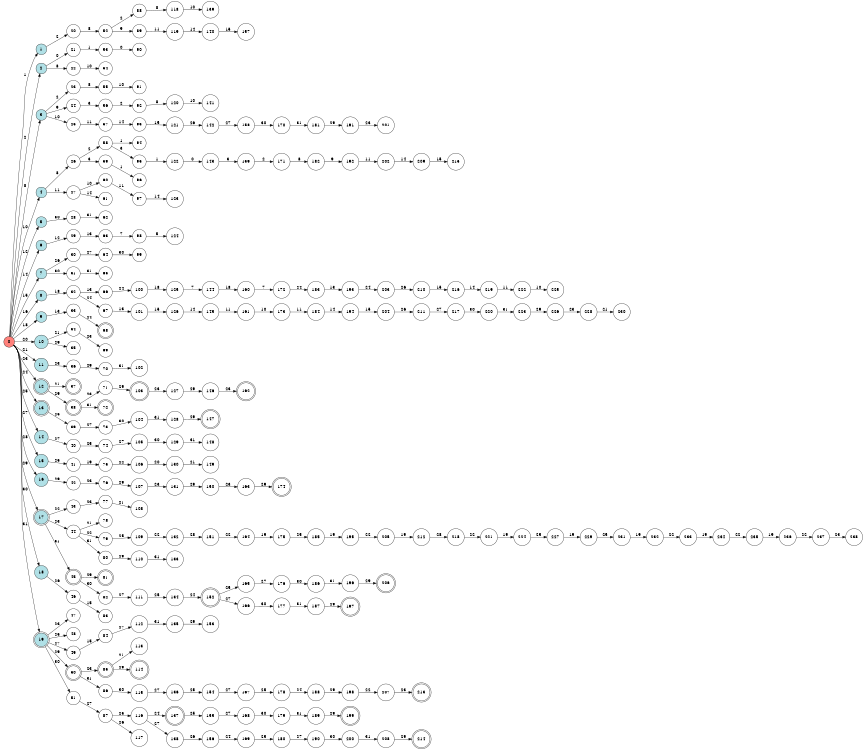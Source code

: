 digraph APTA {
__start0 [label="" shape="none"];

rankdir=LR;
size="8,5";

s0 [style="filled", color="black", fillcolor="#ff817b" shape="circle", label="0"];
s1 [style="filled", color="black", fillcolor="powderblue" shape="circle", label="1"];
s2 [style="filled", color="black", fillcolor="powderblue" shape="circle", label="2"];
s3 [style="filled", color="black", fillcolor="powderblue" shape="circle", label="3"];
s4 [style="filled", color="black", fillcolor="powderblue" shape="circle", label="4"];
s5 [style="filled", color="black", fillcolor="powderblue" shape="circle", label="5"];
s6 [style="filled", color="black", fillcolor="powderblue" shape="circle", label="6"];
s7 [style="filled", color="black", fillcolor="powderblue" shape="circle", label="7"];
s8 [style="filled", color="black", fillcolor="powderblue" shape="circle", label="8"];
s9 [style="filled", color="black", fillcolor="powderblue" shape="circle", label="9"];
s10 [style="filled", color="black", fillcolor="powderblue" shape="circle", label="10"];
s11 [style="filled", color="black", fillcolor="powderblue" shape="circle", label="11"];
s12 [style="rounded,filled", color="black", fillcolor="powderblue" shape="doublecircle", label="12"];
s13 [style="rounded,filled", color="black", fillcolor="powderblue" shape="doublecircle", label="13"];
s14 [style="filled", color="black", fillcolor="powderblue" shape="circle", label="14"];
s15 [style="filled", color="black", fillcolor="powderblue" shape="circle", label="15"];
s16 [style="filled", color="black", fillcolor="powderblue" shape="circle", label="16"];
s17 [style="rounded,filled", color="black", fillcolor="powderblue" shape="doublecircle", label="17"];
s18 [style="filled", color="black", fillcolor="powderblue" shape="circle", label="18"];
s19 [style="rounded,filled", color="black", fillcolor="powderblue" shape="doublecircle", label="19"];
s20 [style="filled", color="black", fillcolor="white" shape="circle", label="20"];
s21 [style="filled", color="black", fillcolor="white" shape="circle", label="21"];
s22 [style="filled", color="black", fillcolor="white" shape="circle", label="22"];
s23 [style="filled", color="black", fillcolor="white" shape="circle", label="23"];
s24 [style="filled", color="black", fillcolor="white" shape="circle", label="24"];
s25 [style="filled", color="black", fillcolor="white" shape="circle", label="25"];
s26 [style="filled", color="black", fillcolor="white" shape="circle", label="26"];
s27 [style="filled", color="black", fillcolor="white" shape="circle", label="27"];
s28 [style="filled", color="black", fillcolor="white" shape="circle", label="28"];
s29 [style="filled", color="black", fillcolor="white" shape="circle", label="29"];
s30 [style="filled", color="black", fillcolor="white" shape="circle", label="30"];
s31 [style="filled", color="black", fillcolor="white" shape="circle", label="31"];
s32 [style="filled", color="black", fillcolor="white" shape="circle", label="32"];
s33 [style="filled", color="black", fillcolor="white" shape="circle", label="33"];
s34 [style="filled", color="black", fillcolor="white" shape="circle", label="34"];
s35 [style="filled", color="black", fillcolor="white" shape="circle", label="35"];
s36 [style="filled", color="black", fillcolor="white" shape="circle", label="36"];
s37 [style="rounded,filled", color="black", fillcolor="white" shape="doublecircle", label="37"];
s38 [style="rounded,filled", color="black", fillcolor="white" shape="doublecircle", label="38"];
s39 [style="filled", color="black", fillcolor="white" shape="circle", label="39"];
s40 [style="filled", color="black", fillcolor="white" shape="circle", label="40"];
s41 [style="filled", color="black", fillcolor="white" shape="circle", label="41"];
s42 [style="filled", color="black", fillcolor="white" shape="circle", label="42"];
s43 [style="filled", color="black", fillcolor="white" shape="circle", label="43"];
s44 [style="filled", color="black", fillcolor="white" shape="circle", label="44"];
s45 [style="rounded,filled", color="black", fillcolor="white" shape="doublecircle", label="45"];
s46 [style="filled", color="black", fillcolor="white" shape="circle", label="46"];
s47 [style="filled", color="black", fillcolor="white" shape="circle", label="47"];
s48 [style="filled", color="black", fillcolor="white" shape="circle", label="48"];
s49 [style="filled", color="black", fillcolor="white" shape="circle", label="49"];
s50 [style="rounded,filled", color="black", fillcolor="white" shape="doublecircle", label="50"];
s51 [style="filled", color="black", fillcolor="white" shape="circle", label="51"];
s52 [style="filled", color="black", fillcolor="white" shape="circle", label="52"];
s53 [style="filled", color="black", fillcolor="white" shape="circle", label="53"];
s54 [style="filled", color="black", fillcolor="white" shape="circle", label="54"];
s55 [style="filled", color="black", fillcolor="white" shape="circle", label="55"];
s56 [style="filled", color="black", fillcolor="white" shape="circle", label="56"];
s57 [style="filled", color="black", fillcolor="white" shape="circle", label="57"];
s58 [style="filled", color="black", fillcolor="white" shape="circle", label="58"];
s59 [style="filled", color="black", fillcolor="white" shape="circle", label="59"];
s60 [style="filled", color="black", fillcolor="white" shape="circle", label="60"];
s61 [style="filled", color="black", fillcolor="white" shape="circle", label="61"];
s62 [style="filled", color="black", fillcolor="white" shape="circle", label="62"];
s63 [style="filled", color="black", fillcolor="white" shape="circle", label="63"];
s64 [style="filled", color="black", fillcolor="white" shape="circle", label="64"];
s65 [style="filled", color="black", fillcolor="white" shape="circle", label="65"];
s66 [style="filled", color="black", fillcolor="white" shape="circle", label="66"];
s67 [style="filled", color="black", fillcolor="white" shape="circle", label="67"];
s68 [style="rounded,filled", color="black", fillcolor="white" shape="doublecircle", label="68"];
s69 [style="filled", color="black", fillcolor="white" shape="circle", label="69"];
s70 [style="filled", color="black", fillcolor="white" shape="circle", label="70"];
s71 [style="filled", color="black", fillcolor="white" shape="circle", label="71"];
s72 [style="rounded,filled", color="black", fillcolor="white" shape="doublecircle", label="72"];
s73 [style="filled", color="black", fillcolor="white" shape="circle", label="73"];
s74 [style="filled", color="black", fillcolor="white" shape="circle", label="74"];
s75 [style="filled", color="black", fillcolor="white" shape="circle", label="75"];
s76 [style="filled", color="black", fillcolor="white" shape="circle", label="76"];
s77 [style="filled", color="black", fillcolor="white" shape="circle", label="77"];
s78 [style="filled", color="black", fillcolor="white" shape="circle", label="78"];
s79 [style="filled", color="black", fillcolor="white" shape="circle", label="79"];
s80 [style="filled", color="black", fillcolor="white" shape="circle", label="80"];
s81 [style="rounded,filled", color="black", fillcolor="white" shape="doublecircle", label="81"];
s82 [style="filled", color="black", fillcolor="white" shape="circle", label="82"];
s83 [style="filled", color="black", fillcolor="white" shape="circle", label="83"];
s84 [style="filled", color="black", fillcolor="white" shape="circle", label="84"];
s85 [style="rounded,filled", color="black", fillcolor="white" shape="doublecircle", label="85"];
s86 [style="filled", color="black", fillcolor="white" shape="circle", label="86"];
s87 [style="filled", color="black", fillcolor="white" shape="circle", label="87"];
s88 [style="filled", color="black", fillcolor="white" shape="circle", label="88"];
s89 [style="filled", color="black", fillcolor="white" shape="circle", label="89"];
s90 [style="filled", color="black", fillcolor="white" shape="circle", label="90"];
s91 [style="filled", color="black", fillcolor="white" shape="circle", label="91"];
s92 [style="filled", color="black", fillcolor="white" shape="circle", label="92"];
s93 [style="filled", color="black", fillcolor="white" shape="circle", label="93"];
s94 [style="filled", color="black", fillcolor="white" shape="circle", label="94"];
s95 [style="filled", color="black", fillcolor="white" shape="circle", label="95"];
s96 [style="filled", color="black", fillcolor="white" shape="circle", label="96"];
s97 [style="filled", color="black", fillcolor="white" shape="circle", label="97"];
s98 [style="filled", color="black", fillcolor="white" shape="circle", label="98"];
s99 [style="filled", color="black", fillcolor="white" shape="circle", label="99"];
s100 [style="filled", color="black", fillcolor="white" shape="circle", label="100"];
s101 [style="filled", color="black", fillcolor="white" shape="circle", label="101"];
s102 [style="filled", color="black", fillcolor="white" shape="circle", label="102"];
s103 [style="rounded,filled", color="black", fillcolor="white" shape="doublecircle", label="103"];
s104 [style="filled", color="black", fillcolor="white" shape="circle", label="104"];
s105 [style="filled", color="black", fillcolor="white" shape="circle", label="105"];
s106 [style="filled", color="black", fillcolor="white" shape="circle", label="106"];
s107 [style="filled", color="black", fillcolor="white" shape="circle", label="107"];
s108 [style="filled", color="black", fillcolor="white" shape="circle", label="108"];
s109 [style="filled", color="black", fillcolor="white" shape="circle", label="109"];
s110 [style="filled", color="black", fillcolor="white" shape="circle", label="110"];
s111 [style="filled", color="black", fillcolor="white" shape="circle", label="111"];
s112 [style="filled", color="black", fillcolor="white" shape="circle", label="112"];
s113 [style="filled", color="black", fillcolor="white" shape="circle", label="113"];
s114 [style="rounded,filled", color="black", fillcolor="white" shape="doublecircle", label="114"];
s115 [style="filled", color="black", fillcolor="white" shape="circle", label="115"];
s116 [style="filled", color="black", fillcolor="white" shape="circle", label="116"];
s117 [style="filled", color="black", fillcolor="white" shape="circle", label="117"];
s118 [style="filled", color="black", fillcolor="white" shape="circle", label="118"];
s119 [style="filled", color="black", fillcolor="white" shape="circle", label="119"];
s120 [style="filled", color="black", fillcolor="white" shape="circle", label="120"];
s121 [style="filled", color="black", fillcolor="white" shape="circle", label="121"];
s122 [style="filled", color="black", fillcolor="white" shape="circle", label="122"];
s123 [style="filled", color="black", fillcolor="white" shape="circle", label="123"];
s124 [style="filled", color="black", fillcolor="white" shape="circle", label="124"];
s125 [style="filled", color="black", fillcolor="white" shape="circle", label="125"];
s126 [style="filled", color="black", fillcolor="white" shape="circle", label="126"];
s127 [style="filled", color="black", fillcolor="white" shape="circle", label="127"];
s128 [style="filled", color="black", fillcolor="white" shape="circle", label="128"];
s129 [style="filled", color="black", fillcolor="white" shape="circle", label="129"];
s130 [style="filled", color="black", fillcolor="white" shape="circle", label="130"];
s131 [style="filled", color="black", fillcolor="white" shape="circle", label="131"];
s132 [style="filled", color="black", fillcolor="white" shape="circle", label="132"];
s133 [style="filled", color="black", fillcolor="white" shape="circle", label="133"];
s134 [style="filled", color="black", fillcolor="white" shape="circle", label="134"];
s135 [style="filled", color="black", fillcolor="white" shape="circle", label="135"];
s136 [style="filled", color="black", fillcolor="white" shape="circle", label="136"];
s137 [style="rounded,filled", color="black", fillcolor="white" shape="doublecircle", label="137"];
s138 [style="filled", color="black", fillcolor="white" shape="circle", label="138"];
s139 [style="filled", color="black", fillcolor="white" shape="circle", label="139"];
s140 [style="filled", color="black", fillcolor="white" shape="circle", label="140"];
s141 [style="filled", color="black", fillcolor="white" shape="circle", label="141"];
s142 [style="filled", color="black", fillcolor="white" shape="circle", label="142"];
s143 [style="filled", color="black", fillcolor="white" shape="circle", label="143"];
s144 [style="filled", color="black", fillcolor="white" shape="circle", label="144"];
s145 [style="filled", color="black", fillcolor="white" shape="circle", label="145"];
s146 [style="filled", color="black", fillcolor="white" shape="circle", label="146"];
s147 [style="rounded,filled", color="black", fillcolor="white" shape="doublecircle", label="147"];
s148 [style="filled", color="black", fillcolor="white" shape="circle", label="148"];
s149 [style="filled", color="black", fillcolor="white" shape="circle", label="149"];
s150 [style="filled", color="black", fillcolor="white" shape="circle", label="150"];
s151 [style="filled", color="black", fillcolor="white" shape="circle", label="151"];
s152 [style="rounded,filled", color="black", fillcolor="white" shape="doublecircle", label="152"];
s153 [style="filled", color="black", fillcolor="white" shape="circle", label="153"];
s154 [style="filled", color="black", fillcolor="white" shape="circle", label="154"];
s155 [style="filled", color="black", fillcolor="white" shape="circle", label="155"];
s156 [style="filled", color="black", fillcolor="white" shape="circle", label="156"];
s157 [style="filled", color="black", fillcolor="white" shape="circle", label="157"];
s158 [style="filled", color="black", fillcolor="white" shape="circle", label="158"];
s159 [style="filled", color="black", fillcolor="white" shape="circle", label="159"];
s160 [style="filled", color="black", fillcolor="white" shape="circle", label="160"];
s161 [style="filled", color="black", fillcolor="white" shape="circle", label="161"];
s162 [style="rounded,filled", color="black", fillcolor="white" shape="doublecircle", label="162"];
s163 [style="filled", color="black", fillcolor="white" shape="circle", label="163"];
s164 [style="filled", color="black", fillcolor="white" shape="circle", label="164"];
s165 [style="filled", color="black", fillcolor="white" shape="circle", label="165"];
s166 [style="filled", color="black", fillcolor="white" shape="circle", label="166"];
s167 [style="filled", color="black", fillcolor="white" shape="circle", label="167"];
s168 [style="filled", color="black", fillcolor="white" shape="circle", label="168"];
s169 [style="filled", color="black", fillcolor="white" shape="circle", label="169"];
s170 [style="filled", color="black", fillcolor="white" shape="circle", label="170"];
s171 [style="filled", color="black", fillcolor="white" shape="circle", label="171"];
s172 [style="filled", color="black", fillcolor="white" shape="circle", label="172"];
s173 [style="filled", color="black", fillcolor="white" shape="circle", label="173"];
s174 [style="rounded,filled", color="black", fillcolor="white" shape="doublecircle", label="174"];
s175 [style="filled", color="black", fillcolor="white" shape="circle", label="175"];
s176 [style="filled", color="black", fillcolor="white" shape="circle", label="176"];
s177 [style="filled", color="black", fillcolor="white" shape="circle", label="177"];
s178 [style="filled", color="black", fillcolor="white" shape="circle", label="178"];
s179 [style="filled", color="black", fillcolor="white" shape="circle", label="179"];
s180 [style="filled", color="black", fillcolor="white" shape="circle", label="180"];
s181 [style="filled", color="black", fillcolor="white" shape="circle", label="181"];
s182 [style="filled", color="black", fillcolor="white" shape="circle", label="182"];
s183 [style="filled", color="black", fillcolor="white" shape="circle", label="183"];
s184 [style="filled", color="black", fillcolor="white" shape="circle", label="184"];
s185 [style="filled", color="black", fillcolor="white" shape="circle", label="185"];
s186 [style="filled", color="black", fillcolor="white" shape="circle", label="186"];
s187 [style="filled", color="black", fillcolor="white" shape="circle", label="187"];
s188 [style="filled", color="black", fillcolor="white" shape="circle", label="188"];
s189 [style="filled", color="black", fillcolor="white" shape="circle", label="189"];
s190 [style="filled", color="black", fillcolor="white" shape="circle", label="190"];
s191 [style="filled", color="black", fillcolor="white" shape="circle", label="191"];
s192 [style="filled", color="black", fillcolor="white" shape="circle", label="192"];
s193 [style="filled", color="black", fillcolor="white" shape="circle", label="193"];
s194 [style="filled", color="black", fillcolor="white" shape="circle", label="194"];
s195 [style="filled", color="black", fillcolor="white" shape="circle", label="195"];
s196 [style="filled", color="black", fillcolor="white" shape="circle", label="196"];
s197 [style="rounded,filled", color="black", fillcolor="white" shape="doublecircle", label="197"];
s198 [style="filled", color="black", fillcolor="white" shape="circle", label="198"];
s199 [style="rounded,filled", color="black", fillcolor="white" shape="doublecircle", label="199"];
s200 [style="filled", color="black", fillcolor="white" shape="circle", label="200"];
s201 [style="filled", color="black", fillcolor="white" shape="circle", label="201"];
s202 [style="filled", color="black", fillcolor="white" shape="circle", label="202"];
s203 [style="filled", color="black", fillcolor="white" shape="circle", label="203"];
s204 [style="filled", color="black", fillcolor="white" shape="circle", label="204"];
s205 [style="filled", color="black", fillcolor="white" shape="circle", label="205"];
s206 [style="rounded,filled", color="black", fillcolor="white" shape="doublecircle", label="206"];
s207 [style="filled", color="black", fillcolor="white" shape="circle", label="207"];
s208 [style="filled", color="black", fillcolor="white" shape="circle", label="208"];
s209 [style="filled", color="black", fillcolor="white" shape="circle", label="209"];
s210 [style="filled", color="black", fillcolor="white" shape="circle", label="210"];
s211 [style="filled", color="black", fillcolor="white" shape="circle", label="211"];
s212 [style="filled", color="black", fillcolor="white" shape="circle", label="212"];
s213 [style="rounded,filled", color="black", fillcolor="white" shape="doublecircle", label="213"];
s214 [style="rounded,filled", color="black", fillcolor="white" shape="doublecircle", label="214"];
s215 [style="filled", color="black", fillcolor="white" shape="circle", label="215"];
s216 [style="filled", color="black", fillcolor="white" shape="circle", label="216"];
s217 [style="filled", color="black", fillcolor="white" shape="circle", label="217"];
s218 [style="filled", color="black", fillcolor="white" shape="circle", label="218"];
s219 [style="filled", color="black", fillcolor="white" shape="circle", label="219"];
s220 [style="filled", color="black", fillcolor="white" shape="circle", label="220"];
s221 [style="filled", color="black", fillcolor="white" shape="circle", label="221"];
s222 [style="filled", color="black", fillcolor="white" shape="circle", label="222"];
s223 [style="filled", color="black", fillcolor="white" shape="circle", label="223"];
s224 [style="filled", color="black", fillcolor="white" shape="circle", label="224"];
s225 [style="filled", color="black", fillcolor="white" shape="circle", label="225"];
s226 [style="filled", color="black", fillcolor="white" shape="circle", label="226"];
s227 [style="filled", color="black", fillcolor="white" shape="circle", label="227"];
s228 [style="filled", color="black", fillcolor="white" shape="circle", label="228"];
s229 [style="filled", color="black", fillcolor="white" shape="circle", label="229"];
s230 [style="filled", color="black", fillcolor="white" shape="circle", label="230"];
s231 [style="filled", color="black", fillcolor="white" shape="circle", label="231"];
s232 [style="filled", color="black", fillcolor="white" shape="circle", label="232"];
s233 [style="filled", color="black", fillcolor="white" shape="circle", label="233"];
s234 [style="filled", color="black", fillcolor="white" shape="circle", label="234"];
s235 [style="filled", color="black", fillcolor="white" shape="circle", label="235"];
s236 [style="filled", color="black", fillcolor="white" shape="circle", label="236"];
s237 [style="filled", color="black", fillcolor="white" shape="circle", label="237"];
s238 [style="filled", color="black", fillcolor="white" shape="circle", label="238"];
s0 -> s1 [label="1"];
s0 -> s2 [label="2"];
s0 -> s3 [label="8"];
s0 -> s4 [label="10"];
s0 -> s5 [label="12"];
s0 -> s6 [label="14"];
s0 -> s7 [label="15"];
s0 -> s8 [label="16"];
s0 -> s9 [label="18"];
s0 -> s10 [label="20"];
s0 -> s11 [label="21"];
s0 -> s12 [label="23"];
s0 -> s13 [label="24"];
s0 -> s14 [label="25"];
s0 -> s15 [label="27"];
s0 -> s16 [label="28"];
s0 -> s17 [label="29"];
s0 -> s18 [label="30"];
s0 -> s19 [label="31"];
s1 -> s20 [label="2"];
s2 -> s21 [label="0"];
s2 -> s22 [label="8"];
s3 -> s23 [label="2"];
s3 -> s24 [label="9"];
s3 -> s25 [label="10"];
s4 -> s26 [label="8"];
s4 -> s27 [label="11"];
s5 -> s28 [label="30"];
s6 -> s29 [label="12"];
s7 -> s30 [label="26"];
s7 -> s31 [label="30"];
s8 -> s32 [label="18"];
s9 -> s33 [label="13"];
s10 -> s34 [label="21"];
s10 -> s35 [label="29"];
s11 -> s36 [label="23"];
s12 -> s37 [label="21"];
s12 -> s38 [label="29"];
s13 -> s39 [label="25"];
s14 -> s40 [label="27"];
s15 -> s41 [label="25"];
s16 -> s42 [label="29"];
s17 -> s43 [label="22"];
s17 -> s44 [label="23"];
s17 -> s45 [label="31"];
s18 -> s46 [label="26"];
s19 -> s47 [label="23"];
s19 -> s48 [label="25"];
s19 -> s49 [label="27"];
s19 -> s50 [label="29"];
s19 -> s51 [label="30"];
s20 -> s52 [label="8"];
s21 -> s53 [label="1"];
s22 -> s54 [label="10"];
s23 -> s55 [label="8"];
s24 -> s56 [label="3"];
s25 -> s57 [label="11"];
s26 -> s58 [label="2"];
s26 -> s59 [label="3"];
s27 -> s60 [label="10"];
s27 -> s61 [label="14"];
s28 -> s62 [label="31"];
s29 -> s63 [label="13"];
s30 -> s64 [label="27"];
s31 -> s65 [label="31"];
s32 -> s66 [label="13"];
s32 -> s67 [label="24"];
s33 -> s68 [label="24"];
s34 -> s69 [label="23"];
s36 -> s70 [label="29"];
s38 -> s71 [label="23"];
s38 -> s72 [label="31"];
s39 -> s73 [label="27"];
s40 -> s74 [label="25"];
s41 -> s75 [label="19"];
s42 -> s76 [label="23"];
s43 -> s77 [label="23"];
s44 -> s78 [label="21"];
s44 -> s79 [label="22"];
s44 -> s80 [label="31"];
s45 -> s81 [label="29"];
s45 -> s82 [label="30"];
s46 -> s83 [label="15"];
s49 -> s84 [label="15"];
s50 -> s85 [label="23"];
s50 -> s86 [label="31"];
s51 -> s87 [label="27"];
s52 -> s88 [label="2"];
s52 -> s89 [label="9"];
s53 -> s90 [label="0"];
s55 -> s91 [label="10"];
s56 -> s92 [label="2"];
s57 -> s93 [label="14"];
s58 -> s94 [label="1"];
s58 -> s95 [label="3"];
s59 -> s96 [label="1"];
s60 -> s97 [label="11"];
s63 -> s98 [label="7"];
s64 -> s99 [label="30"];
s66 -> s100 [label="24"];
s67 -> s101 [label="13"];
s70 -> s102 [label="31"];
s71 -> s103 [label="29"];
s73 -> s104 [label="30"];
s74 -> s105 [label="27"];
s75 -> s106 [label="22"];
s76 -> s107 [label="29"];
s77 -> s108 [label="21"];
s79 -> s109 [label="25"];
s80 -> s110 [label="29"];
s82 -> s111 [label="27"];
s84 -> s112 [label="27"];
s85 -> s113 [label="21"];
s85 -> s114 [label="29"];
s86 -> s115 [label="30"];
s87 -> s116 [label="25"];
s87 -> s117 [label="26"];
s88 -> s118 [label="8"];
s89 -> s119 [label="11"];
s92 -> s120 [label="8"];
s93 -> s121 [label="15"];
s95 -> s122 [label="1"];
s97 -> s123 [label="14"];
s98 -> s124 [label="5"];
s100 -> s125 [label="18"];
s101 -> s126 [label="15"];
s103 -> s127 [label="23"];
s104 -> s128 [label="31"];
s105 -> s129 [label="30"];
s106 -> s130 [label="20"];
s107 -> s131 [label="23"];
s109 -> s132 [label="22"];
s110 -> s133 [label="31"];
s111 -> s134 [label="25"];
s112 -> s135 [label="31"];
s115 -> s136 [label="27"];
s116 -> s137 [label="24"];
s116 -> s138 [label="27"];
s118 -> s139 [label="10"];
s119 -> s140 [label="14"];
s120 -> s141 [label="10"];
s121 -> s142 [label="26"];
s122 -> s143 [label="0"];
s125 -> s144 [label="7"];
s126 -> s145 [label="14"];
s127 -> s146 [label="29"];
s128 -> s147 [label="29"];
s129 -> s148 [label="31"];
s130 -> s149 [label="21"];
s131 -> s150 [label="29"];
s132 -> s151 [label="28"];
s134 -> s152 [label="24"];
s135 -> s153 [label="29"];
s136 -> s154 [label="25"];
s137 -> s155 [label="25"];
s138 -> s156 [label="26"];
s140 -> s157 [label="15"];
s142 -> s158 [label="27"];
s143 -> s159 [label="3"];
s144 -> s160 [label="18"];
s145 -> s161 [label="11"];
s146 -> s162 [label="23"];
s150 -> s163 [label="23"];
s151 -> s164 [label="22"];
s152 -> s165 [label="25"];
s152 -> s166 [label="27"];
s154 -> s167 [label="27"];
s155 -> s168 [label="27"];
s156 -> s169 [label="24"];
s158 -> s170 [label="30"];
s159 -> s171 [label="2"];
s160 -> s172 [label="7"];
s161 -> s173 [label="10"];
s163 -> s174 [label="29"];
s164 -> s175 [label="19"];
s165 -> s176 [label="27"];
s166 -> s177 [label="30"];
s167 -> s178 [label="25"];
s168 -> s179 [label="30"];
s169 -> s180 [label="25"];
s170 -> s181 [label="31"];
s171 -> s182 [label="8"];
s172 -> s183 [label="24"];
s173 -> s184 [label="11"];
s175 -> s185 [label="25"];
s176 -> s186 [label="30"];
s177 -> s187 [label="31"];
s178 -> s188 [label="24"];
s179 -> s189 [label="31"];
s180 -> s190 [label="27"];
s181 -> s191 [label="29"];
s182 -> s192 [label="9"];
s183 -> s193 [label="13"];
s184 -> s194 [label="14"];
s185 -> s195 [label="19"];
s186 -> s196 [label="31"];
s187 -> s197 [label="29"];
s188 -> s198 [label="29"];
s189 -> s199 [label="29"];
s190 -> s200 [label="30"];
s191 -> s201 [label="23"];
s192 -> s202 [label="11"];
s193 -> s203 [label="24"];
s194 -> s204 [label="15"];
s195 -> s205 [label="22"];
s196 -> s206 [label="29"];
s198 -> s207 [label="22"];
s200 -> s208 [label="31"];
s202 -> s209 [label="14"];
s203 -> s210 [label="26"];
s204 -> s211 [label="26"];
s205 -> s212 [label="19"];
s207 -> s213 [label="23"];
s208 -> s214 [label="29"];
s209 -> s215 [label="15"];
s210 -> s216 [label="15"];
s211 -> s217 [label="27"];
s212 -> s218 [label="28"];
s216 -> s219 [label="14"];
s217 -> s220 [label="30"];
s218 -> s221 [label="22"];
s219 -> s222 [label="11"];
s220 -> s223 [label="31"];
s221 -> s224 [label="19"];
s222 -> s225 [label="10"];
s223 -> s226 [label="29"];
s224 -> s227 [label="25"];
s226 -> s228 [label="23"];
s227 -> s229 [label="19"];
s228 -> s230 [label="21"];
s229 -> s231 [label="25"];
s231 -> s232 [label="19"];
s232 -> s233 [label="22"];
s233 -> s234 [label="19"];
s234 -> s235 [label="22"];
s235 -> s236 [label="19"];
s236 -> s237 [label="22"];
s237 -> s238 [label="23"];

}